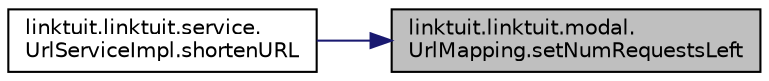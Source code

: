 digraph "linktuit.linktuit.modal.UrlMapping.setNumRequestsLeft"
{
 // LATEX_PDF_SIZE
  edge [fontname="Helvetica",fontsize="10",labelfontname="Helvetica",labelfontsize="10"];
  node [fontname="Helvetica",fontsize="10",shape=record];
  rankdir="RL";
  Node1 [label="linktuit.linktuit.modal.\lUrlMapping.setNumRequestsLeft",height=0.2,width=0.4,color="black", fillcolor="grey75", style="filled", fontcolor="black",tooltip=" "];
  Node1 -> Node2 [dir="back",color="midnightblue",fontsize="10",style="solid"];
  Node2 [label="linktuit.linktuit.service.\lUrlServiceImpl.shortenURL",height=0.2,width=0.4,color="black", fillcolor="white", style="filled",URL="$classlinktuit_1_1linktuit_1_1service_1_1_url_service_impl.html#ad1a421060103910c6ed8ac443275f2a1",tooltip=" "];
}
